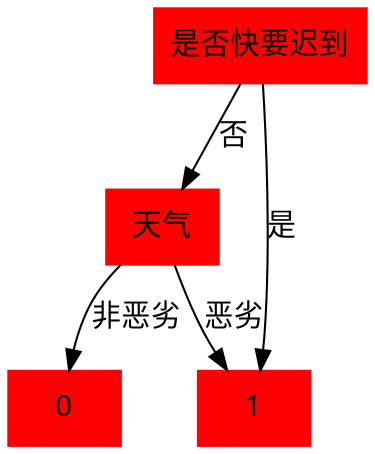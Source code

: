 digraph dt {
    edge [fontname="FangSong"]
    node [shape = "box", style = "filled", color = "red", fontname="FangSong"]
    "是否快要迟到" -> "天气" [label = "否" ]
        "天气" -> "0" [label = "非恶劣" ]
        "天气" -> "1" [label = "恶劣" ]
    "是否快要迟到" -> "1" [label = "是" ]
}
